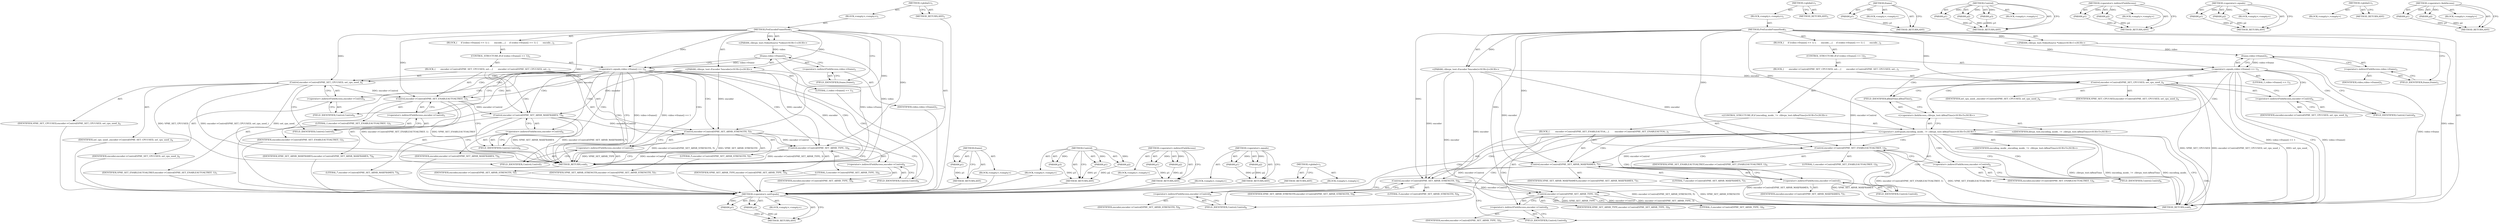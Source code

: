 digraph "&lt;operator&gt;.fieldAccess" {
vulnerable_6 [label=<(METHOD,&lt;global&gt;)<SUB>1</SUB>>];
vulnerable_7 [label=<(BLOCK,&lt;empty&gt;,&lt;empty&gt;)<SUB>1</SUB>>];
vulnerable_8 [label=<(METHOD,PreEncodeFrameHook)<SUB>1</SUB>>];
vulnerable_9 [label="<(PARAM,::libvpx_test::VideoSource *video)<SUB>1</SUB>>"];
vulnerable_10 [label="<(PARAM,::libvpx_test::Encoder *encoder)<SUB>2</SUB>>"];
vulnerable_11 [label=<(BLOCK,{
     if (video-&gt;frame() == 1) {
       encode...,{
     if (video-&gt;frame() == 1) {
       encode...)<SUB>2</SUB>>];
vulnerable_12 [label=<(CONTROL_STRUCTURE,IF,if (video-&gt;frame() == 1))<SUB>3</SUB>>];
vulnerable_13 [label=<(&lt;operator&gt;.equals,video-&gt;frame() == 1)<SUB>3</SUB>>];
vulnerable_14 [label=<(frame,video-&gt;frame())<SUB>3</SUB>>];
vulnerable_15 [label=<(&lt;operator&gt;.indirectFieldAccess,video-&gt;frame)<SUB>3</SUB>>];
vulnerable_16 [label=<(IDENTIFIER,video,video-&gt;frame())<SUB>3</SUB>>];
vulnerable_17 [label=<(FIELD_IDENTIFIER,frame,frame)<SUB>3</SUB>>];
vulnerable_18 [label=<(LITERAL,1,video-&gt;frame() == 1)<SUB>3</SUB>>];
vulnerable_19 [label=<(BLOCK,{
       encoder-&gt;Control(VP8E_SET_CPUUSED, set...,{
       encoder-&gt;Control(VP8E_SET_CPUUSED, set...)<SUB>3</SUB>>];
vulnerable_20 [label=<(Control,encoder-&gt;Control(VP8E_SET_CPUUSED, set_cpu_used_))<SUB>4</SUB>>];
vulnerable_21 [label=<(&lt;operator&gt;.indirectFieldAccess,encoder-&gt;Control)<SUB>4</SUB>>];
vulnerable_22 [label=<(IDENTIFIER,encoder,encoder-&gt;Control(VP8E_SET_CPUUSED, set_cpu_used_))<SUB>4</SUB>>];
vulnerable_23 [label=<(FIELD_IDENTIFIER,Control,Control)<SUB>4</SUB>>];
vulnerable_24 [label=<(IDENTIFIER,VP8E_SET_CPUUSED,encoder-&gt;Control(VP8E_SET_CPUUSED, set_cpu_used_))<SUB>4</SUB>>];
vulnerable_25 [label=<(IDENTIFIER,set_cpu_used_,encoder-&gt;Control(VP8E_SET_CPUUSED, set_cpu_used_))<SUB>4</SUB>>];
vulnerable_26 [label=<(Control,encoder-&gt;Control(VP8E_SET_ENABLEAUTOALTREF, 1))<SUB>5</SUB>>];
vulnerable_27 [label=<(&lt;operator&gt;.indirectFieldAccess,encoder-&gt;Control)<SUB>5</SUB>>];
vulnerable_28 [label=<(IDENTIFIER,encoder,encoder-&gt;Control(VP8E_SET_ENABLEAUTOALTREF, 1))<SUB>5</SUB>>];
vulnerable_29 [label=<(FIELD_IDENTIFIER,Control,Control)<SUB>5</SUB>>];
vulnerable_30 [label=<(IDENTIFIER,VP8E_SET_ENABLEAUTOALTREF,encoder-&gt;Control(VP8E_SET_ENABLEAUTOALTREF, 1))<SUB>5</SUB>>];
vulnerable_31 [label=<(LITERAL,1,encoder-&gt;Control(VP8E_SET_ENABLEAUTOALTREF, 1))<SUB>5</SUB>>];
vulnerable_32 [label=<(Control,encoder-&gt;Control(VP8E_SET_ARNR_MAXFRAMES, 7))<SUB>6</SUB>>];
vulnerable_33 [label=<(&lt;operator&gt;.indirectFieldAccess,encoder-&gt;Control)<SUB>6</SUB>>];
vulnerable_34 [label=<(IDENTIFIER,encoder,encoder-&gt;Control(VP8E_SET_ARNR_MAXFRAMES, 7))<SUB>6</SUB>>];
vulnerable_35 [label=<(FIELD_IDENTIFIER,Control,Control)<SUB>6</SUB>>];
vulnerable_36 [label=<(IDENTIFIER,VP8E_SET_ARNR_MAXFRAMES,encoder-&gt;Control(VP8E_SET_ARNR_MAXFRAMES, 7))<SUB>6</SUB>>];
vulnerable_37 [label=<(LITERAL,7,encoder-&gt;Control(VP8E_SET_ARNR_MAXFRAMES, 7))<SUB>6</SUB>>];
vulnerable_38 [label=<(Control,encoder-&gt;Control(VP8E_SET_ARNR_STRENGTH, 5))<SUB>7</SUB>>];
vulnerable_39 [label=<(&lt;operator&gt;.indirectFieldAccess,encoder-&gt;Control)<SUB>7</SUB>>];
vulnerable_40 [label=<(IDENTIFIER,encoder,encoder-&gt;Control(VP8E_SET_ARNR_STRENGTH, 5))<SUB>7</SUB>>];
vulnerable_41 [label=<(FIELD_IDENTIFIER,Control,Control)<SUB>7</SUB>>];
vulnerable_42 [label=<(IDENTIFIER,VP8E_SET_ARNR_STRENGTH,encoder-&gt;Control(VP8E_SET_ARNR_STRENGTH, 5))<SUB>7</SUB>>];
vulnerable_43 [label=<(LITERAL,5,encoder-&gt;Control(VP8E_SET_ARNR_STRENGTH, 5))<SUB>7</SUB>>];
vulnerable_44 [label=<(Control,encoder-&gt;Control(VP8E_SET_ARNR_TYPE, 3))<SUB>8</SUB>>];
vulnerable_45 [label=<(&lt;operator&gt;.indirectFieldAccess,encoder-&gt;Control)<SUB>8</SUB>>];
vulnerable_46 [label=<(IDENTIFIER,encoder,encoder-&gt;Control(VP8E_SET_ARNR_TYPE, 3))<SUB>8</SUB>>];
vulnerable_47 [label=<(FIELD_IDENTIFIER,Control,Control)<SUB>8</SUB>>];
vulnerable_48 [label=<(IDENTIFIER,VP8E_SET_ARNR_TYPE,encoder-&gt;Control(VP8E_SET_ARNR_TYPE, 3))<SUB>8</SUB>>];
vulnerable_49 [label=<(LITERAL,3,encoder-&gt;Control(VP8E_SET_ARNR_TYPE, 3))<SUB>8</SUB>>];
vulnerable_50 [label=<(METHOD_RETURN,void)<SUB>1</SUB>>];
vulnerable_52 [label=<(METHOD_RETURN,ANY)<SUB>1</SUB>>];
vulnerable_76 [label=<(METHOD,frame)>];
vulnerable_77 [label=<(PARAM,p1)>];
vulnerable_78 [label=<(BLOCK,&lt;empty&gt;,&lt;empty&gt;)>];
vulnerable_79 [label=<(METHOD_RETURN,ANY)>];
vulnerable_85 [label=<(METHOD,Control)>];
vulnerable_86 [label=<(PARAM,p1)>];
vulnerable_87 [label=<(PARAM,p2)>];
vulnerable_88 [label=<(PARAM,p3)>];
vulnerable_89 [label=<(BLOCK,&lt;empty&gt;,&lt;empty&gt;)>];
vulnerable_90 [label=<(METHOD_RETURN,ANY)>];
vulnerable_80 [label=<(METHOD,&lt;operator&gt;.indirectFieldAccess)>];
vulnerable_81 [label=<(PARAM,p1)>];
vulnerable_82 [label=<(PARAM,p2)>];
vulnerable_83 [label=<(BLOCK,&lt;empty&gt;,&lt;empty&gt;)>];
vulnerable_84 [label=<(METHOD_RETURN,ANY)>];
vulnerable_71 [label=<(METHOD,&lt;operator&gt;.equals)>];
vulnerable_72 [label=<(PARAM,p1)>];
vulnerable_73 [label=<(PARAM,p2)>];
vulnerable_74 [label=<(BLOCK,&lt;empty&gt;,&lt;empty&gt;)>];
vulnerable_75 [label=<(METHOD_RETURN,ANY)>];
vulnerable_65 [label=<(METHOD,&lt;global&gt;)<SUB>1</SUB>>];
vulnerable_66 [label=<(BLOCK,&lt;empty&gt;,&lt;empty&gt;)>];
vulnerable_67 [label=<(METHOD_RETURN,ANY)>];
fixed_98 [label=<(METHOD,&lt;operator&gt;.notEquals)>];
fixed_99 [label=<(PARAM,p1)>];
fixed_100 [label=<(PARAM,p2)>];
fixed_101 [label=<(BLOCK,&lt;empty&gt;,&lt;empty&gt;)>];
fixed_102 [label=<(METHOD_RETURN,ANY)>];
fixed_6 [label=<(METHOD,&lt;global&gt;)<SUB>1</SUB>>];
fixed_7 [label=<(BLOCK,&lt;empty&gt;,&lt;empty&gt;)<SUB>1</SUB>>];
fixed_8 [label=<(METHOD,PreEncodeFrameHook)<SUB>1</SUB>>];
fixed_9 [label="<(PARAM,::libvpx_test::VideoSource *video)<SUB>1</SUB>>"];
fixed_10 [label="<(PARAM,::libvpx_test::Encoder *encoder)<SUB>2</SUB>>"];
fixed_11 [label=<(BLOCK,{
     if (video-&gt;frame() == 1) {
       encode...,{
     if (video-&gt;frame() == 1) {
       encode...)<SUB>2</SUB>>];
fixed_12 [label=<(CONTROL_STRUCTURE,IF,if (video-&gt;frame() == 1))<SUB>3</SUB>>];
fixed_13 [label=<(&lt;operator&gt;.equals,video-&gt;frame() == 1)<SUB>3</SUB>>];
fixed_14 [label=<(frame,video-&gt;frame())<SUB>3</SUB>>];
fixed_15 [label=<(&lt;operator&gt;.indirectFieldAccess,video-&gt;frame)<SUB>3</SUB>>];
fixed_16 [label=<(IDENTIFIER,video,video-&gt;frame())<SUB>3</SUB>>];
fixed_17 [label=<(FIELD_IDENTIFIER,frame,frame)<SUB>3</SUB>>];
fixed_18 [label=<(LITERAL,1,video-&gt;frame() == 1)<SUB>3</SUB>>];
fixed_19 [label=<(BLOCK,{
       encoder-&gt;Control(VP8E_SET_CPUUSED, set...,{
       encoder-&gt;Control(VP8E_SET_CPUUSED, set...)<SUB>3</SUB>>];
fixed_20 [label=<(Control,encoder-&gt;Control(VP8E_SET_CPUUSED, set_cpu_used_))<SUB>4</SUB>>];
fixed_21 [label=<(&lt;operator&gt;.indirectFieldAccess,encoder-&gt;Control)<SUB>4</SUB>>];
fixed_22 [label=<(IDENTIFIER,encoder,encoder-&gt;Control(VP8E_SET_CPUUSED, set_cpu_used_))<SUB>4</SUB>>];
fixed_23 [label=<(FIELD_IDENTIFIER,Control,Control)<SUB>4</SUB>>];
fixed_24 [label=<(IDENTIFIER,VP8E_SET_CPUUSED,encoder-&gt;Control(VP8E_SET_CPUUSED, set_cpu_used_))<SUB>4</SUB>>];
fixed_25 [label=<(IDENTIFIER,set_cpu_used_,encoder-&gt;Control(VP8E_SET_CPUUSED, set_cpu_used_))<SUB>4</SUB>>];
fixed_26 [label="<(CONTROL_STRUCTURE,IF,if (encoding_mode_ != ::libvpx_test::kRealTime))<SUB>5</SUB>>"];
fixed_27 [label="<(&lt;operator&gt;.notEquals,encoding_mode_ != ::libvpx_test::kRealTime)<SUB>5</SUB>>"];
fixed_28 [label="<(IDENTIFIER,encoding_mode_,encoding_mode_ != ::libvpx_test::kRealTime)<SUB>5</SUB>>"];
fixed_29 [label="<(&lt;operator&gt;.fieldAccess,::libvpx_test::kRealTime)<SUB>5</SUB>>"];
fixed_30 [label="<(IDENTIFIER,libvpx_test,encoding_mode_ != ::libvpx_test::kRealTime)<SUB>5</SUB>>"];
fixed_31 [label=<(FIELD_IDENTIFIER,kRealTime,kRealTime)<SUB>5</SUB>>];
fixed_32 [label=<(BLOCK,{
        encoder-&gt;Control(VP8E_SET_ENABLEAUTOA...,{
        encoder-&gt;Control(VP8E_SET_ENABLEAUTOA...)<SUB>5</SUB>>];
fixed_33 [label=<(Control,encoder-&gt;Control(VP8E_SET_ENABLEAUTOALTREF, 1))<SUB>6</SUB>>];
fixed_34 [label=<(&lt;operator&gt;.indirectFieldAccess,encoder-&gt;Control)<SUB>6</SUB>>];
fixed_35 [label=<(IDENTIFIER,encoder,encoder-&gt;Control(VP8E_SET_ENABLEAUTOALTREF, 1))<SUB>6</SUB>>];
fixed_36 [label=<(FIELD_IDENTIFIER,Control,Control)<SUB>6</SUB>>];
fixed_37 [label=<(IDENTIFIER,VP8E_SET_ENABLEAUTOALTREF,encoder-&gt;Control(VP8E_SET_ENABLEAUTOALTREF, 1))<SUB>6</SUB>>];
fixed_38 [label=<(LITERAL,1,encoder-&gt;Control(VP8E_SET_ENABLEAUTOALTREF, 1))<SUB>6</SUB>>];
fixed_39 [label=<(Control,encoder-&gt;Control(VP8E_SET_ARNR_MAXFRAMES, 7))<SUB>7</SUB>>];
fixed_40 [label=<(&lt;operator&gt;.indirectFieldAccess,encoder-&gt;Control)<SUB>7</SUB>>];
fixed_41 [label=<(IDENTIFIER,encoder,encoder-&gt;Control(VP8E_SET_ARNR_MAXFRAMES, 7))<SUB>7</SUB>>];
fixed_42 [label=<(FIELD_IDENTIFIER,Control,Control)<SUB>7</SUB>>];
fixed_43 [label=<(IDENTIFIER,VP8E_SET_ARNR_MAXFRAMES,encoder-&gt;Control(VP8E_SET_ARNR_MAXFRAMES, 7))<SUB>7</SUB>>];
fixed_44 [label=<(LITERAL,7,encoder-&gt;Control(VP8E_SET_ARNR_MAXFRAMES, 7))<SUB>7</SUB>>];
fixed_45 [label=<(Control,encoder-&gt;Control(VP8E_SET_ARNR_STRENGTH, 5))<SUB>8</SUB>>];
fixed_46 [label=<(&lt;operator&gt;.indirectFieldAccess,encoder-&gt;Control)<SUB>8</SUB>>];
fixed_47 [label=<(IDENTIFIER,encoder,encoder-&gt;Control(VP8E_SET_ARNR_STRENGTH, 5))<SUB>8</SUB>>];
fixed_48 [label=<(FIELD_IDENTIFIER,Control,Control)<SUB>8</SUB>>];
fixed_49 [label=<(IDENTIFIER,VP8E_SET_ARNR_STRENGTH,encoder-&gt;Control(VP8E_SET_ARNR_STRENGTH, 5))<SUB>8</SUB>>];
fixed_50 [label=<(LITERAL,5,encoder-&gt;Control(VP8E_SET_ARNR_STRENGTH, 5))<SUB>8</SUB>>];
fixed_51 [label=<(Control,encoder-&gt;Control(VP8E_SET_ARNR_TYPE, 3))<SUB>9</SUB>>];
fixed_52 [label=<(&lt;operator&gt;.indirectFieldAccess,encoder-&gt;Control)<SUB>9</SUB>>];
fixed_53 [label=<(IDENTIFIER,encoder,encoder-&gt;Control(VP8E_SET_ARNR_TYPE, 3))<SUB>9</SUB>>];
fixed_54 [label=<(FIELD_IDENTIFIER,Control,Control)<SUB>9</SUB>>];
fixed_55 [label=<(IDENTIFIER,VP8E_SET_ARNR_TYPE,encoder-&gt;Control(VP8E_SET_ARNR_TYPE, 3))<SUB>9</SUB>>];
fixed_56 [label=<(LITERAL,3,encoder-&gt;Control(VP8E_SET_ARNR_TYPE, 3))<SUB>9</SUB>>];
fixed_57 [label=<(METHOD_RETURN,void)<SUB>1</SUB>>];
fixed_59 [label=<(METHOD_RETURN,ANY)<SUB>1</SUB>>];
fixed_83 [label=<(METHOD,frame)>];
fixed_84 [label=<(PARAM,p1)>];
fixed_85 [label=<(BLOCK,&lt;empty&gt;,&lt;empty&gt;)>];
fixed_86 [label=<(METHOD_RETURN,ANY)>];
fixed_92 [label=<(METHOD,Control)>];
fixed_93 [label=<(PARAM,p1)>];
fixed_94 [label=<(PARAM,p2)>];
fixed_95 [label=<(PARAM,p3)>];
fixed_96 [label=<(BLOCK,&lt;empty&gt;,&lt;empty&gt;)>];
fixed_97 [label=<(METHOD_RETURN,ANY)>];
fixed_87 [label=<(METHOD,&lt;operator&gt;.indirectFieldAccess)>];
fixed_88 [label=<(PARAM,p1)>];
fixed_89 [label=<(PARAM,p2)>];
fixed_90 [label=<(BLOCK,&lt;empty&gt;,&lt;empty&gt;)>];
fixed_91 [label=<(METHOD_RETURN,ANY)>];
fixed_78 [label=<(METHOD,&lt;operator&gt;.equals)>];
fixed_79 [label=<(PARAM,p1)>];
fixed_80 [label=<(PARAM,p2)>];
fixed_81 [label=<(BLOCK,&lt;empty&gt;,&lt;empty&gt;)>];
fixed_82 [label=<(METHOD_RETURN,ANY)>];
fixed_72 [label=<(METHOD,&lt;global&gt;)<SUB>1</SUB>>];
fixed_73 [label=<(BLOCK,&lt;empty&gt;,&lt;empty&gt;)>];
fixed_74 [label=<(METHOD_RETURN,ANY)>];
fixed_103 [label=<(METHOD,&lt;operator&gt;.fieldAccess)>];
fixed_104 [label=<(PARAM,p1)>];
fixed_105 [label=<(PARAM,p2)>];
fixed_106 [label=<(BLOCK,&lt;empty&gt;,&lt;empty&gt;)>];
fixed_107 [label=<(METHOD_RETURN,ANY)>];
vulnerable_6 -> vulnerable_7  [key=0, label="AST: "];
vulnerable_6 -> vulnerable_52  [key=0, label="AST: "];
vulnerable_6 -> vulnerable_52  [key=1, label="CFG: "];
vulnerable_7 -> vulnerable_8  [key=0, label="AST: "];
vulnerable_8 -> vulnerable_9  [key=0, label="AST: "];
vulnerable_8 -> vulnerable_9  [key=1, label="DDG: "];
vulnerable_8 -> vulnerable_10  [key=0, label="AST: "];
vulnerable_8 -> vulnerable_10  [key=1, label="DDG: "];
vulnerable_8 -> vulnerable_11  [key=0, label="AST: "];
vulnerable_8 -> vulnerable_50  [key=0, label="AST: "];
vulnerable_8 -> vulnerable_17  [key=0, label="CFG: "];
vulnerable_8 -> vulnerable_13  [key=0, label="DDG: "];
vulnerable_8 -> vulnerable_20  [key=0, label="DDG: "];
vulnerable_8 -> vulnerable_26  [key=0, label="DDG: "];
vulnerable_8 -> vulnerable_32  [key=0, label="DDG: "];
vulnerable_8 -> vulnerable_38  [key=0, label="DDG: "];
vulnerable_8 -> vulnerable_44  [key=0, label="DDG: "];
vulnerable_9 -> vulnerable_50  [key=0, label="DDG: video"];
vulnerable_9 -> vulnerable_14  [key=0, label="DDG: video"];
vulnerable_10 -> vulnerable_50  [key=0, label="DDG: encoder"];
vulnerable_10 -> vulnerable_20  [key=0, label="DDG: encoder"];
vulnerable_10 -> vulnerable_26  [key=0, label="DDG: encoder"];
vulnerable_10 -> vulnerable_32  [key=0, label="DDG: encoder"];
vulnerable_10 -> vulnerable_38  [key=0, label="DDG: encoder"];
vulnerable_10 -> vulnerable_44  [key=0, label="DDG: encoder"];
vulnerable_11 -> vulnerable_12  [key=0, label="AST: "];
vulnerable_12 -> vulnerable_13  [key=0, label="AST: "];
vulnerable_12 -> vulnerable_19  [key=0, label="AST: "];
vulnerable_13 -> vulnerable_14  [key=0, label="AST: "];
vulnerable_13 -> vulnerable_18  [key=0, label="AST: "];
vulnerable_13 -> vulnerable_50  [key=0, label="CFG: "];
vulnerable_13 -> vulnerable_50  [key=1, label="DDG: video-&gt;frame()"];
vulnerable_13 -> vulnerable_50  [key=2, label="DDG: video-&gt;frame() == 1"];
vulnerable_13 -> vulnerable_23  [key=0, label="CFG: "];
vulnerable_13 -> vulnerable_23  [key=1, label="CDG: "];
vulnerable_13 -> vulnerable_47  [key=0, label="CDG: "];
vulnerable_13 -> vulnerable_21  [key=0, label="CDG: "];
vulnerable_13 -> vulnerable_32  [key=0, label="CDG: "];
vulnerable_13 -> vulnerable_33  [key=0, label="CDG: "];
vulnerable_13 -> vulnerable_26  [key=0, label="CDG: "];
vulnerable_13 -> vulnerable_20  [key=0, label="CDG: "];
vulnerable_13 -> vulnerable_38  [key=0, label="CDG: "];
vulnerable_13 -> vulnerable_41  [key=0, label="CDG: "];
vulnerable_13 -> vulnerable_45  [key=0, label="CDG: "];
vulnerable_13 -> vulnerable_27  [key=0, label="CDG: "];
vulnerable_13 -> vulnerable_29  [key=0, label="CDG: "];
vulnerable_13 -> vulnerable_44  [key=0, label="CDG: "];
vulnerable_13 -> vulnerable_35  [key=0, label="CDG: "];
vulnerable_13 -> vulnerable_39  [key=0, label="CDG: "];
vulnerable_14 -> vulnerable_15  [key=0, label="AST: "];
vulnerable_14 -> vulnerable_13  [key=0, label="CFG: "];
vulnerable_14 -> vulnerable_13  [key=1, label="DDG: video-&gt;frame"];
vulnerable_14 -> vulnerable_50  [key=0, label="DDG: video-&gt;frame"];
vulnerable_15 -> vulnerable_16  [key=0, label="AST: "];
vulnerable_15 -> vulnerable_17  [key=0, label="AST: "];
vulnerable_15 -> vulnerable_14  [key=0, label="CFG: "];
vulnerable_16 -> fixed_98  [key=0];
vulnerable_17 -> vulnerable_15  [key=0, label="CFG: "];
vulnerable_18 -> fixed_98  [key=0];
vulnerable_19 -> vulnerable_20  [key=0, label="AST: "];
vulnerable_19 -> vulnerable_26  [key=0, label="AST: "];
vulnerable_19 -> vulnerable_32  [key=0, label="AST: "];
vulnerable_19 -> vulnerable_38  [key=0, label="AST: "];
vulnerable_19 -> vulnerable_44  [key=0, label="AST: "];
vulnerable_20 -> vulnerable_21  [key=0, label="AST: "];
vulnerable_20 -> vulnerable_24  [key=0, label="AST: "];
vulnerable_20 -> vulnerable_25  [key=0, label="AST: "];
vulnerable_20 -> vulnerable_29  [key=0, label="CFG: "];
vulnerable_20 -> vulnerable_50  [key=0, label="DDG: VP8E_SET_CPUUSED"];
vulnerable_20 -> vulnerable_50  [key=1, label="DDG: encoder-&gt;Control(VP8E_SET_CPUUSED, set_cpu_used_)"];
vulnerable_20 -> vulnerable_50  [key=2, label="DDG: set_cpu_used_"];
vulnerable_20 -> vulnerable_26  [key=0, label="DDG: encoder-&gt;Control"];
vulnerable_21 -> vulnerable_22  [key=0, label="AST: "];
vulnerable_21 -> vulnerable_23  [key=0, label="AST: "];
vulnerable_21 -> vulnerable_20  [key=0, label="CFG: "];
vulnerable_22 -> fixed_98  [key=0];
vulnerable_23 -> vulnerable_21  [key=0, label="CFG: "];
vulnerable_24 -> fixed_98  [key=0];
vulnerable_25 -> fixed_98  [key=0];
vulnerable_26 -> vulnerable_27  [key=0, label="AST: "];
vulnerable_26 -> vulnerable_30  [key=0, label="AST: "];
vulnerable_26 -> vulnerable_31  [key=0, label="AST: "];
vulnerable_26 -> vulnerable_35  [key=0, label="CFG: "];
vulnerable_26 -> vulnerable_50  [key=0, label="DDG: encoder-&gt;Control(VP8E_SET_ENABLEAUTOALTREF, 1)"];
vulnerable_26 -> vulnerable_50  [key=1, label="DDG: VP8E_SET_ENABLEAUTOALTREF"];
vulnerable_26 -> vulnerable_32  [key=0, label="DDG: encoder-&gt;Control"];
vulnerable_27 -> vulnerable_28  [key=0, label="AST: "];
vulnerable_27 -> vulnerable_29  [key=0, label="AST: "];
vulnerable_27 -> vulnerable_26  [key=0, label="CFG: "];
vulnerable_28 -> fixed_98  [key=0];
vulnerable_29 -> vulnerable_27  [key=0, label="CFG: "];
vulnerable_30 -> fixed_98  [key=0];
vulnerable_31 -> fixed_98  [key=0];
vulnerable_32 -> vulnerable_33  [key=0, label="AST: "];
vulnerable_32 -> vulnerable_36  [key=0, label="AST: "];
vulnerable_32 -> vulnerable_37  [key=0, label="AST: "];
vulnerable_32 -> vulnerable_41  [key=0, label="CFG: "];
vulnerable_32 -> vulnerable_50  [key=0, label="DDG: encoder-&gt;Control(VP8E_SET_ARNR_MAXFRAMES, 7)"];
vulnerable_32 -> vulnerable_50  [key=1, label="DDG: VP8E_SET_ARNR_MAXFRAMES"];
vulnerable_32 -> vulnerable_38  [key=0, label="DDG: encoder-&gt;Control"];
vulnerable_33 -> vulnerable_34  [key=0, label="AST: "];
vulnerable_33 -> vulnerable_35  [key=0, label="AST: "];
vulnerable_33 -> vulnerable_32  [key=0, label="CFG: "];
vulnerable_34 -> fixed_98  [key=0];
vulnerable_35 -> vulnerable_33  [key=0, label="CFG: "];
vulnerable_36 -> fixed_98  [key=0];
vulnerable_37 -> fixed_98  [key=0];
vulnerable_38 -> vulnerable_39  [key=0, label="AST: "];
vulnerable_38 -> vulnerable_42  [key=0, label="AST: "];
vulnerable_38 -> vulnerable_43  [key=0, label="AST: "];
vulnerable_38 -> vulnerable_47  [key=0, label="CFG: "];
vulnerable_38 -> vulnerable_50  [key=0, label="DDG: encoder-&gt;Control(VP8E_SET_ARNR_STRENGTH, 5)"];
vulnerable_38 -> vulnerable_50  [key=1, label="DDG: VP8E_SET_ARNR_STRENGTH"];
vulnerable_38 -> vulnerable_44  [key=0, label="DDG: encoder-&gt;Control"];
vulnerable_39 -> vulnerable_40  [key=0, label="AST: "];
vulnerable_39 -> vulnerable_41  [key=0, label="AST: "];
vulnerable_39 -> vulnerable_38  [key=0, label="CFG: "];
vulnerable_40 -> fixed_98  [key=0];
vulnerable_41 -> vulnerable_39  [key=0, label="CFG: "];
vulnerable_42 -> fixed_98  [key=0];
vulnerable_43 -> fixed_98  [key=0];
vulnerable_44 -> vulnerable_45  [key=0, label="AST: "];
vulnerable_44 -> vulnerable_48  [key=0, label="AST: "];
vulnerable_44 -> vulnerable_49  [key=0, label="AST: "];
vulnerable_44 -> vulnerable_50  [key=0, label="CFG: "];
vulnerable_44 -> vulnerable_50  [key=1, label="DDG: encoder-&gt;Control"];
vulnerable_44 -> vulnerable_50  [key=2, label="DDG: encoder-&gt;Control(VP8E_SET_ARNR_TYPE, 3)"];
vulnerable_44 -> vulnerable_50  [key=3, label="DDG: VP8E_SET_ARNR_TYPE"];
vulnerable_45 -> vulnerable_46  [key=0, label="AST: "];
vulnerable_45 -> vulnerable_47  [key=0, label="AST: "];
vulnerable_45 -> vulnerable_44  [key=0, label="CFG: "];
vulnerable_46 -> fixed_98  [key=0];
vulnerable_47 -> vulnerable_45  [key=0, label="CFG: "];
vulnerable_48 -> fixed_98  [key=0];
vulnerable_49 -> fixed_98  [key=0];
vulnerable_50 -> fixed_98  [key=0];
vulnerable_52 -> fixed_98  [key=0];
vulnerable_76 -> vulnerable_77  [key=0, label="AST: "];
vulnerable_76 -> vulnerable_77  [key=1, label="DDG: "];
vulnerable_76 -> vulnerable_78  [key=0, label="AST: "];
vulnerable_76 -> vulnerable_79  [key=0, label="AST: "];
vulnerable_76 -> vulnerable_79  [key=1, label="CFG: "];
vulnerable_77 -> vulnerable_79  [key=0, label="DDG: p1"];
vulnerable_78 -> fixed_98  [key=0];
vulnerable_79 -> fixed_98  [key=0];
vulnerable_85 -> vulnerable_86  [key=0, label="AST: "];
vulnerable_85 -> vulnerable_86  [key=1, label="DDG: "];
vulnerable_85 -> vulnerable_89  [key=0, label="AST: "];
vulnerable_85 -> vulnerable_87  [key=0, label="AST: "];
vulnerable_85 -> vulnerable_87  [key=1, label="DDG: "];
vulnerable_85 -> vulnerable_90  [key=0, label="AST: "];
vulnerable_85 -> vulnerable_90  [key=1, label="CFG: "];
vulnerable_85 -> vulnerable_88  [key=0, label="AST: "];
vulnerable_85 -> vulnerable_88  [key=1, label="DDG: "];
vulnerable_86 -> vulnerable_90  [key=0, label="DDG: p1"];
vulnerable_87 -> vulnerable_90  [key=0, label="DDG: p2"];
vulnerable_88 -> vulnerable_90  [key=0, label="DDG: p3"];
vulnerable_89 -> fixed_98  [key=0];
vulnerable_90 -> fixed_98  [key=0];
vulnerable_80 -> vulnerable_81  [key=0, label="AST: "];
vulnerable_80 -> vulnerable_81  [key=1, label="DDG: "];
vulnerable_80 -> vulnerable_83  [key=0, label="AST: "];
vulnerable_80 -> vulnerable_82  [key=0, label="AST: "];
vulnerable_80 -> vulnerable_82  [key=1, label="DDG: "];
vulnerable_80 -> vulnerable_84  [key=0, label="AST: "];
vulnerable_80 -> vulnerable_84  [key=1, label="CFG: "];
vulnerable_81 -> vulnerable_84  [key=0, label="DDG: p1"];
vulnerable_82 -> vulnerable_84  [key=0, label="DDG: p2"];
vulnerable_83 -> fixed_98  [key=0];
vulnerable_84 -> fixed_98  [key=0];
vulnerable_71 -> vulnerable_72  [key=0, label="AST: "];
vulnerable_71 -> vulnerable_72  [key=1, label="DDG: "];
vulnerable_71 -> vulnerable_74  [key=0, label="AST: "];
vulnerable_71 -> vulnerable_73  [key=0, label="AST: "];
vulnerable_71 -> vulnerable_73  [key=1, label="DDG: "];
vulnerable_71 -> vulnerable_75  [key=0, label="AST: "];
vulnerable_71 -> vulnerable_75  [key=1, label="CFG: "];
vulnerable_72 -> vulnerable_75  [key=0, label="DDG: p1"];
vulnerable_73 -> vulnerable_75  [key=0, label="DDG: p2"];
vulnerable_74 -> fixed_98  [key=0];
vulnerable_75 -> fixed_98  [key=0];
vulnerable_65 -> vulnerable_66  [key=0, label="AST: "];
vulnerable_65 -> vulnerable_67  [key=0, label="AST: "];
vulnerable_65 -> vulnerable_67  [key=1, label="CFG: "];
vulnerable_66 -> fixed_98  [key=0];
vulnerable_67 -> fixed_98  [key=0];
fixed_98 -> fixed_99  [key=0, label="AST: "];
fixed_98 -> fixed_99  [key=1, label="DDG: "];
fixed_98 -> fixed_101  [key=0, label="AST: "];
fixed_98 -> fixed_100  [key=0, label="AST: "];
fixed_98 -> fixed_100  [key=1, label="DDG: "];
fixed_98 -> fixed_102  [key=0, label="AST: "];
fixed_98 -> fixed_102  [key=1, label="CFG: "];
fixed_99 -> fixed_102  [key=0, label="DDG: p1"];
fixed_100 -> fixed_102  [key=0, label="DDG: p2"];
fixed_6 -> fixed_7  [key=0, label="AST: "];
fixed_6 -> fixed_59  [key=0, label="AST: "];
fixed_6 -> fixed_59  [key=1, label="CFG: "];
fixed_7 -> fixed_8  [key=0, label="AST: "];
fixed_8 -> fixed_9  [key=0, label="AST: "];
fixed_8 -> fixed_9  [key=1, label="DDG: "];
fixed_8 -> fixed_10  [key=0, label="AST: "];
fixed_8 -> fixed_10  [key=1, label="DDG: "];
fixed_8 -> fixed_11  [key=0, label="AST: "];
fixed_8 -> fixed_57  [key=0, label="AST: "];
fixed_8 -> fixed_17  [key=0, label="CFG: "];
fixed_8 -> fixed_13  [key=0, label="DDG: "];
fixed_8 -> fixed_20  [key=0, label="DDG: "];
fixed_8 -> fixed_27  [key=0, label="DDG: "];
fixed_8 -> fixed_33  [key=0, label="DDG: "];
fixed_8 -> fixed_39  [key=0, label="DDG: "];
fixed_8 -> fixed_45  [key=0, label="DDG: "];
fixed_8 -> fixed_51  [key=0, label="DDG: "];
fixed_9 -> fixed_57  [key=0, label="DDG: video"];
fixed_9 -> fixed_14  [key=0, label="DDG: video"];
fixed_10 -> fixed_57  [key=0, label="DDG: encoder"];
fixed_10 -> fixed_20  [key=0, label="DDG: encoder"];
fixed_10 -> fixed_33  [key=0, label="DDG: encoder"];
fixed_10 -> fixed_39  [key=0, label="DDG: encoder"];
fixed_10 -> fixed_45  [key=0, label="DDG: encoder"];
fixed_10 -> fixed_51  [key=0, label="DDG: encoder"];
fixed_11 -> fixed_12  [key=0, label="AST: "];
fixed_12 -> fixed_13  [key=0, label="AST: "];
fixed_12 -> fixed_19  [key=0, label="AST: "];
fixed_13 -> fixed_14  [key=0, label="AST: "];
fixed_13 -> fixed_18  [key=0, label="AST: "];
fixed_13 -> fixed_57  [key=0, label="CFG: "];
fixed_13 -> fixed_57  [key=1, label="DDG: video-&gt;frame()"];
fixed_13 -> fixed_57  [key=2, label="DDG: video-&gt;frame() == 1"];
fixed_13 -> fixed_23  [key=0, label="CFG: "];
fixed_13 -> fixed_23  [key=1, label="CDG: "];
fixed_13 -> fixed_21  [key=0, label="CDG: "];
fixed_13 -> fixed_20  [key=0, label="CDG: "];
fixed_13 -> fixed_27  [key=0, label="CDG: "];
fixed_13 -> fixed_29  [key=0, label="CDG: "];
fixed_13 -> fixed_31  [key=0, label="CDG: "];
fixed_14 -> fixed_15  [key=0, label="AST: "];
fixed_14 -> fixed_13  [key=0, label="CFG: "];
fixed_14 -> fixed_13  [key=1, label="DDG: video-&gt;frame"];
fixed_14 -> fixed_57  [key=0, label="DDG: video-&gt;frame"];
fixed_15 -> fixed_16  [key=0, label="AST: "];
fixed_15 -> fixed_17  [key=0, label="AST: "];
fixed_15 -> fixed_14  [key=0, label="CFG: "];
fixed_17 -> fixed_15  [key=0, label="CFG: "];
fixed_19 -> fixed_20  [key=0, label="AST: "];
fixed_19 -> fixed_26  [key=0, label="AST: "];
fixed_20 -> fixed_21  [key=0, label="AST: "];
fixed_20 -> fixed_24  [key=0, label="AST: "];
fixed_20 -> fixed_25  [key=0, label="AST: "];
fixed_20 -> fixed_31  [key=0, label="CFG: "];
fixed_20 -> fixed_57  [key=0, label="DDG: VP8E_SET_CPUUSED"];
fixed_20 -> fixed_57  [key=1, label="DDG: encoder-&gt;Control(VP8E_SET_CPUUSED, set_cpu_used_)"];
fixed_20 -> fixed_57  [key=2, label="DDG: set_cpu_used_"];
fixed_20 -> fixed_33  [key=0, label="DDG: encoder-&gt;Control"];
fixed_21 -> fixed_22  [key=0, label="AST: "];
fixed_21 -> fixed_23  [key=0, label="AST: "];
fixed_21 -> fixed_20  [key=0, label="CFG: "];
fixed_23 -> fixed_21  [key=0, label="CFG: "];
fixed_26 -> fixed_27  [key=0, label="AST: "];
fixed_26 -> fixed_32  [key=0, label="AST: "];
fixed_27 -> fixed_28  [key=0, label="AST: "];
fixed_27 -> fixed_29  [key=0, label="AST: "];
fixed_27 -> fixed_57  [key=0, label="CFG: "];
fixed_27 -> fixed_57  [key=1, label="DDG: ::libvpx_test::kRealTime"];
fixed_27 -> fixed_57  [key=2, label="DDG: encoding_mode_ != ::libvpx_test::kRealTime"];
fixed_27 -> fixed_57  [key=3, label="DDG: encoding_mode_"];
fixed_27 -> fixed_36  [key=0, label="CFG: "];
fixed_27 -> fixed_36  [key=1, label="CDG: "];
fixed_27 -> fixed_34  [key=0, label="CDG: "];
fixed_27 -> fixed_48  [key=0, label="CDG: "];
fixed_27 -> fixed_33  [key=0, label="CDG: "];
fixed_27 -> fixed_42  [key=0, label="CDG: "];
fixed_27 -> fixed_51  [key=0, label="CDG: "];
fixed_27 -> fixed_52  [key=0, label="CDG: "];
fixed_27 -> fixed_46  [key=0, label="CDG: "];
fixed_27 -> fixed_45  [key=0, label="CDG: "];
fixed_27 -> fixed_40  [key=0, label="CDG: "];
fixed_27 -> fixed_54  [key=0, label="CDG: "];
fixed_27 -> fixed_39  [key=0, label="CDG: "];
fixed_29 -> fixed_30  [key=0, label="AST: "];
fixed_29 -> fixed_31  [key=0, label="AST: "];
fixed_29 -> fixed_27  [key=0, label="CFG: "];
fixed_31 -> fixed_29  [key=0, label="CFG: "];
fixed_32 -> fixed_33  [key=0, label="AST: "];
fixed_32 -> fixed_39  [key=0, label="AST: "];
fixed_32 -> fixed_45  [key=0, label="AST: "];
fixed_32 -> fixed_51  [key=0, label="AST: "];
fixed_33 -> fixed_34  [key=0, label="AST: "];
fixed_33 -> fixed_37  [key=0, label="AST: "];
fixed_33 -> fixed_38  [key=0, label="AST: "];
fixed_33 -> fixed_42  [key=0, label="CFG: "];
fixed_33 -> fixed_57  [key=0, label="DDG: encoder-&gt;Control(VP8E_SET_ENABLEAUTOALTREF, 1)"];
fixed_33 -> fixed_57  [key=1, label="DDG: VP8E_SET_ENABLEAUTOALTREF"];
fixed_33 -> fixed_39  [key=0, label="DDG: encoder-&gt;Control"];
fixed_34 -> fixed_35  [key=0, label="AST: "];
fixed_34 -> fixed_36  [key=0, label="AST: "];
fixed_34 -> fixed_33  [key=0, label="CFG: "];
fixed_36 -> fixed_34  [key=0, label="CFG: "];
fixed_39 -> fixed_40  [key=0, label="AST: "];
fixed_39 -> fixed_43  [key=0, label="AST: "];
fixed_39 -> fixed_44  [key=0, label="AST: "];
fixed_39 -> fixed_48  [key=0, label="CFG: "];
fixed_39 -> fixed_57  [key=0, label="DDG: encoder-&gt;Control(VP8E_SET_ARNR_MAXFRAMES, 7)"];
fixed_39 -> fixed_57  [key=1, label="DDG: VP8E_SET_ARNR_MAXFRAMES"];
fixed_39 -> fixed_45  [key=0, label="DDG: encoder-&gt;Control"];
fixed_40 -> fixed_41  [key=0, label="AST: "];
fixed_40 -> fixed_42  [key=0, label="AST: "];
fixed_40 -> fixed_39  [key=0, label="CFG: "];
fixed_42 -> fixed_40  [key=0, label="CFG: "];
fixed_45 -> fixed_46  [key=0, label="AST: "];
fixed_45 -> fixed_49  [key=0, label="AST: "];
fixed_45 -> fixed_50  [key=0, label="AST: "];
fixed_45 -> fixed_54  [key=0, label="CFG: "];
fixed_45 -> fixed_57  [key=0, label="DDG: encoder-&gt;Control(VP8E_SET_ARNR_STRENGTH, 5)"];
fixed_45 -> fixed_57  [key=1, label="DDG: VP8E_SET_ARNR_STRENGTH"];
fixed_45 -> fixed_51  [key=0, label="DDG: encoder-&gt;Control"];
fixed_46 -> fixed_47  [key=0, label="AST: "];
fixed_46 -> fixed_48  [key=0, label="AST: "];
fixed_46 -> fixed_45  [key=0, label="CFG: "];
fixed_48 -> fixed_46  [key=0, label="CFG: "];
fixed_51 -> fixed_52  [key=0, label="AST: "];
fixed_51 -> fixed_55  [key=0, label="AST: "];
fixed_51 -> fixed_56  [key=0, label="AST: "];
fixed_51 -> fixed_57  [key=0, label="CFG: "];
fixed_51 -> fixed_57  [key=1, label="DDG: encoder-&gt;Control"];
fixed_51 -> fixed_57  [key=2, label="DDG: encoder-&gt;Control(VP8E_SET_ARNR_TYPE, 3)"];
fixed_51 -> fixed_57  [key=3, label="DDG: VP8E_SET_ARNR_TYPE"];
fixed_52 -> fixed_53  [key=0, label="AST: "];
fixed_52 -> fixed_54  [key=0, label="AST: "];
fixed_52 -> fixed_51  [key=0, label="CFG: "];
fixed_54 -> fixed_52  [key=0, label="CFG: "];
fixed_83 -> fixed_84  [key=0, label="AST: "];
fixed_83 -> fixed_84  [key=1, label="DDG: "];
fixed_83 -> fixed_85  [key=0, label="AST: "];
fixed_83 -> fixed_86  [key=0, label="AST: "];
fixed_83 -> fixed_86  [key=1, label="CFG: "];
fixed_84 -> fixed_86  [key=0, label="DDG: p1"];
fixed_92 -> fixed_93  [key=0, label="AST: "];
fixed_92 -> fixed_93  [key=1, label="DDG: "];
fixed_92 -> fixed_96  [key=0, label="AST: "];
fixed_92 -> fixed_94  [key=0, label="AST: "];
fixed_92 -> fixed_94  [key=1, label="DDG: "];
fixed_92 -> fixed_97  [key=0, label="AST: "];
fixed_92 -> fixed_97  [key=1, label="CFG: "];
fixed_92 -> fixed_95  [key=0, label="AST: "];
fixed_92 -> fixed_95  [key=1, label="DDG: "];
fixed_93 -> fixed_97  [key=0, label="DDG: p1"];
fixed_94 -> fixed_97  [key=0, label="DDG: p2"];
fixed_95 -> fixed_97  [key=0, label="DDG: p3"];
fixed_87 -> fixed_88  [key=0, label="AST: "];
fixed_87 -> fixed_88  [key=1, label="DDG: "];
fixed_87 -> fixed_90  [key=0, label="AST: "];
fixed_87 -> fixed_89  [key=0, label="AST: "];
fixed_87 -> fixed_89  [key=1, label="DDG: "];
fixed_87 -> fixed_91  [key=0, label="AST: "];
fixed_87 -> fixed_91  [key=1, label="CFG: "];
fixed_88 -> fixed_91  [key=0, label="DDG: p1"];
fixed_89 -> fixed_91  [key=0, label="DDG: p2"];
fixed_78 -> fixed_79  [key=0, label="AST: "];
fixed_78 -> fixed_79  [key=1, label="DDG: "];
fixed_78 -> fixed_81  [key=0, label="AST: "];
fixed_78 -> fixed_80  [key=0, label="AST: "];
fixed_78 -> fixed_80  [key=1, label="DDG: "];
fixed_78 -> fixed_82  [key=0, label="AST: "];
fixed_78 -> fixed_82  [key=1, label="CFG: "];
fixed_79 -> fixed_82  [key=0, label="DDG: p1"];
fixed_80 -> fixed_82  [key=0, label="DDG: p2"];
fixed_72 -> fixed_73  [key=0, label="AST: "];
fixed_72 -> fixed_74  [key=0, label="AST: "];
fixed_72 -> fixed_74  [key=1, label="CFG: "];
fixed_103 -> fixed_104  [key=0, label="AST: "];
fixed_103 -> fixed_104  [key=1, label="DDG: "];
fixed_103 -> fixed_106  [key=0, label="AST: "];
fixed_103 -> fixed_105  [key=0, label="AST: "];
fixed_103 -> fixed_105  [key=1, label="DDG: "];
fixed_103 -> fixed_107  [key=0, label="AST: "];
fixed_103 -> fixed_107  [key=1, label="CFG: "];
fixed_104 -> fixed_107  [key=0, label="DDG: p1"];
fixed_105 -> fixed_107  [key=0, label="DDG: p2"];
}
